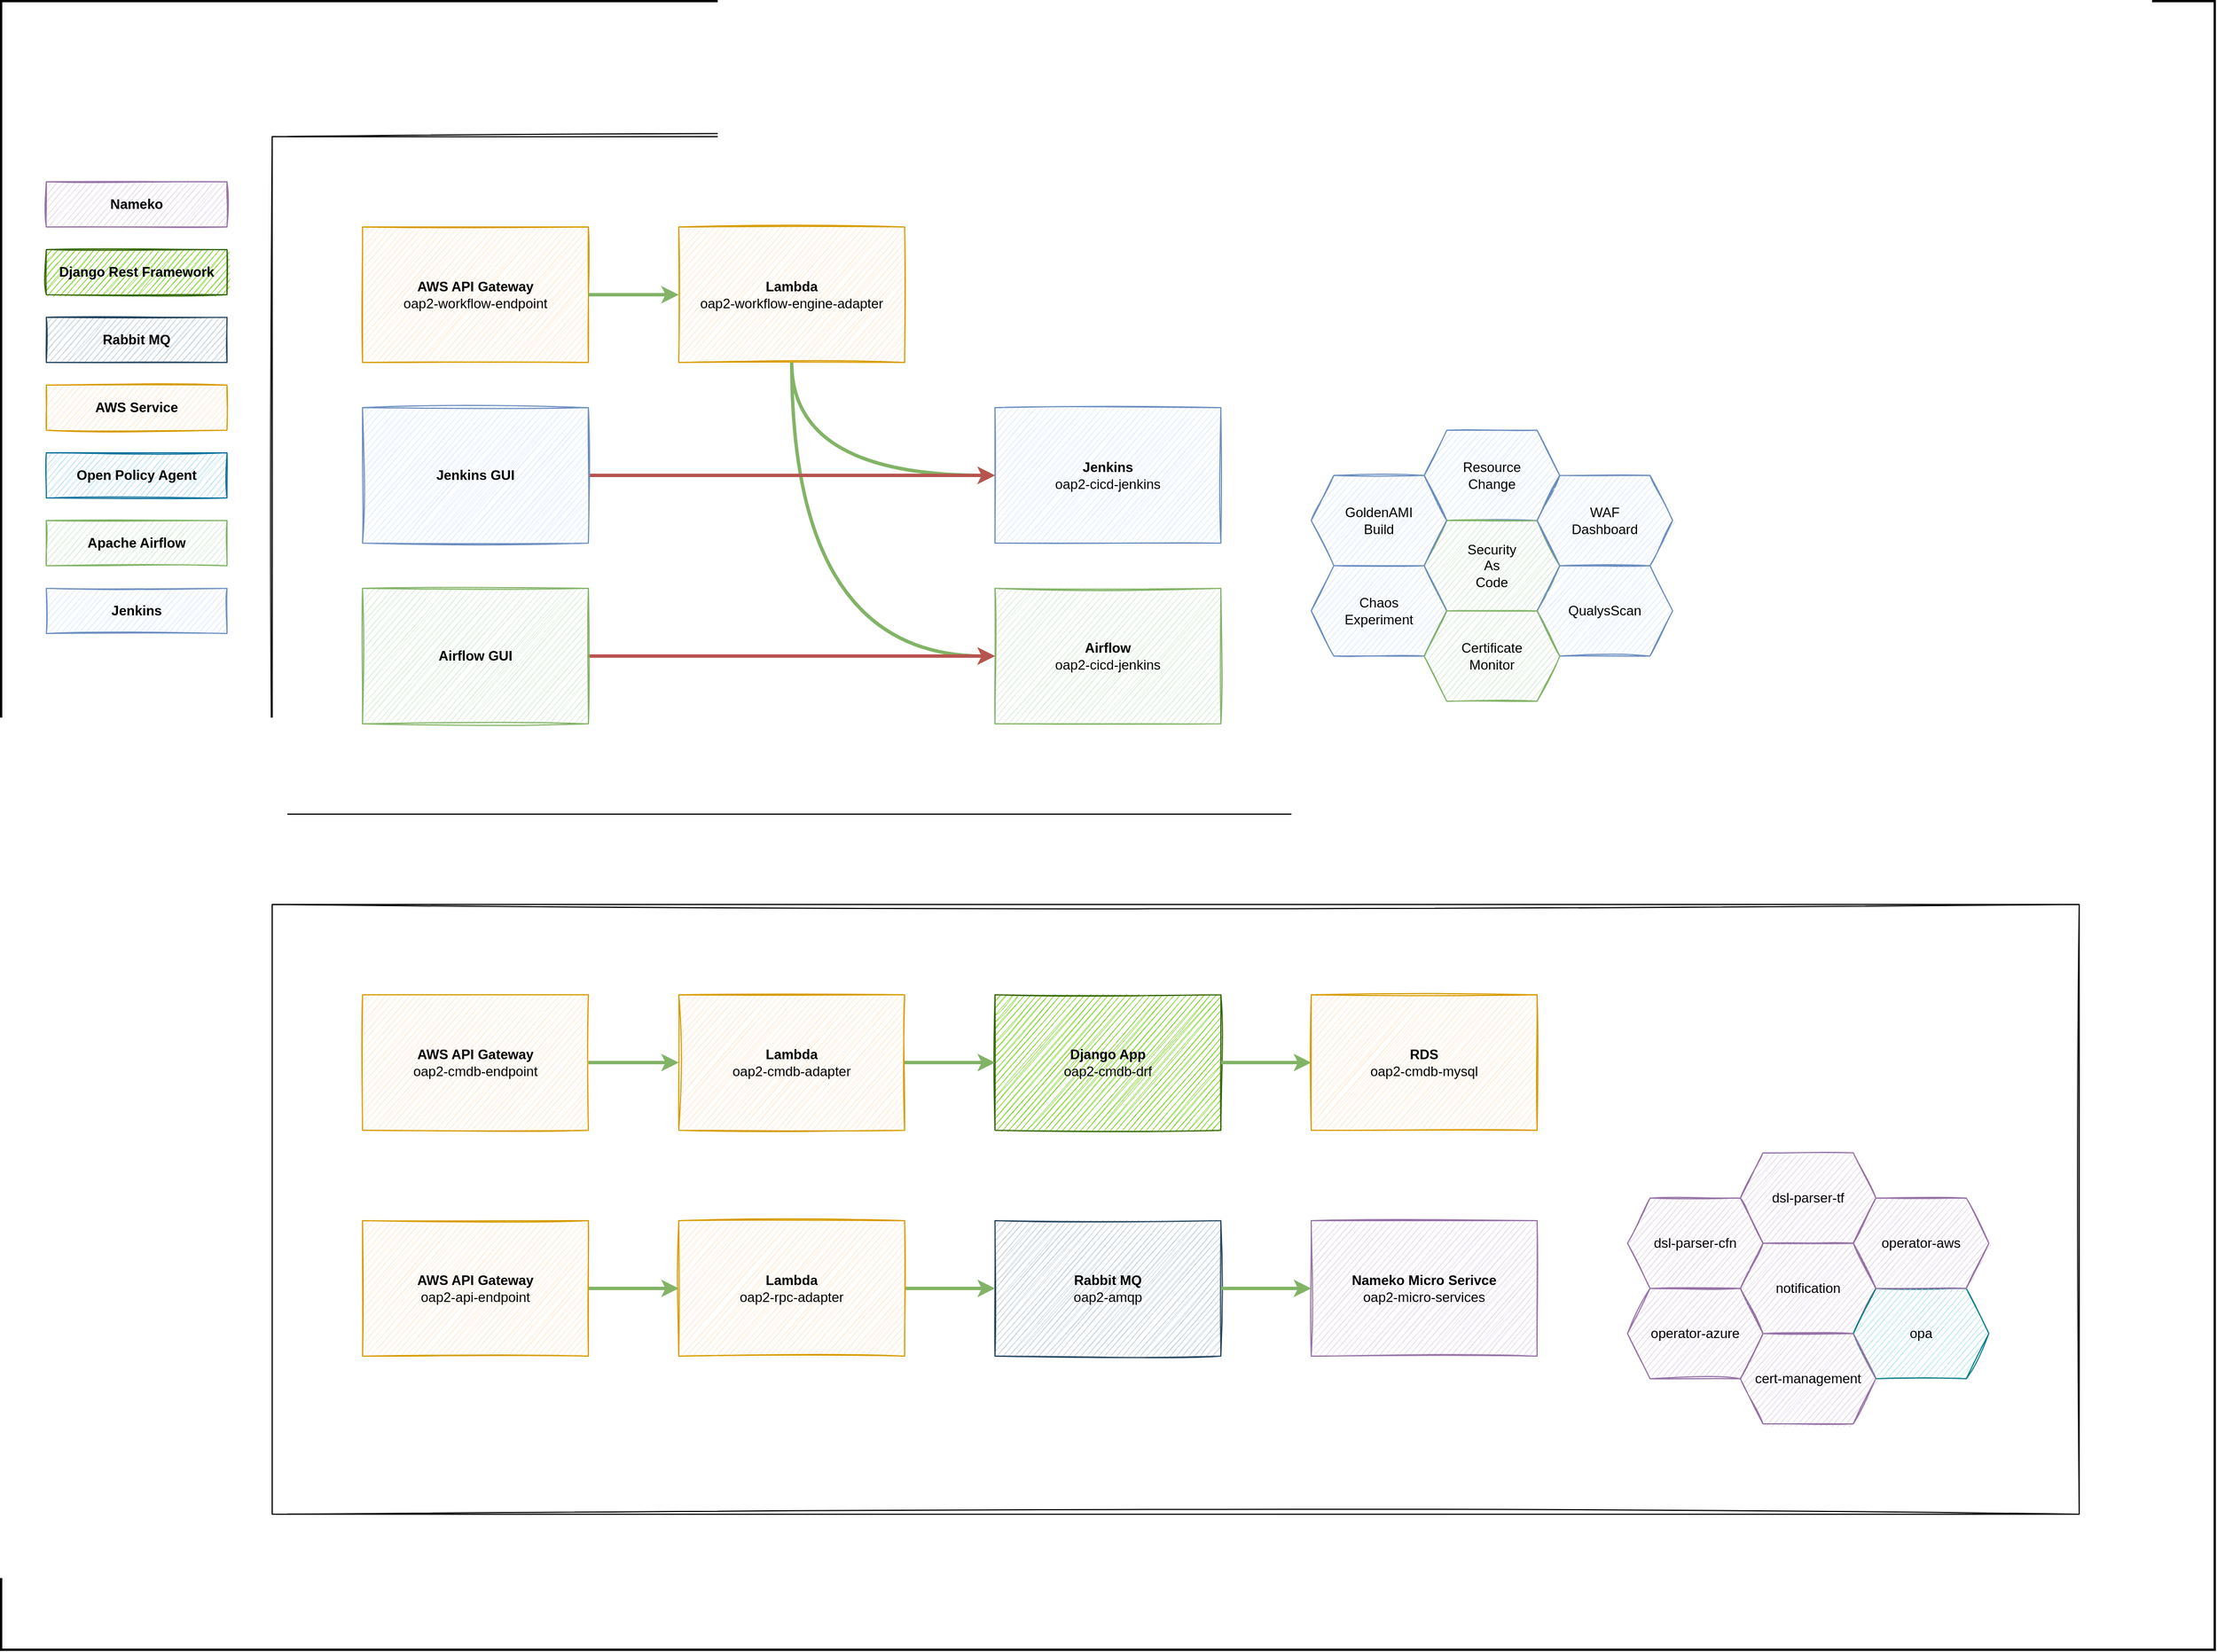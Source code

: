 <mxfile version="14.1.8" type="device"><diagram id="mxgwO8HTc_qpyscFv43X" name="Page-1"><mxGraphModel dx="1936" dy="1906" grid="1" gridSize="10" guides="1" tooltips="1" connect="1" arrows="1" fold="1" page="1" pageScale="1" pageWidth="850" pageHeight="1100" math="0" shadow="0"><root><mxCell id="0"/><mxCell id="1" parent="0"/><mxCell id="-HuLhGNmk4R0k7yR8ot_-18" value="" style="rounded=0;whiteSpace=wrap;html=1;sketch=1;fillColor=none;align=center;verticalAlign=bottom;" parent="1" vertex="1"><mxGeometry x="120" y="-640" width="1320" height="600" as="geometry"/></mxCell><mxCell id="-HuLhGNmk4R0k7yR8ot_-35" value="" style="group" parent="1" vertex="1" connectable="0"><mxGeometry x="1040" y="-380" width="320" height="240" as="geometry"/></mxCell><mxCell id="-HuLhGNmk4R0k7yR8ot_-28" value="Resource&lt;br&gt;Change" style="shape=hexagon;perimeter=hexagonPerimeter2;whiteSpace=wrap;html=1;fixedSize=1;sketch=1;fillColor=#dae8fc;strokeColor=#6c8ebf;" parent="-HuLhGNmk4R0k7yR8ot_-35" vertex="1"><mxGeometry x="100" width="120" height="80" as="geometry"/></mxCell><mxCell id="-HuLhGNmk4R0k7yR8ot_-29" value="Security&lt;br&gt;As&lt;br&gt;Code" style="shape=hexagon;perimeter=hexagonPerimeter2;whiteSpace=wrap;html=1;fixedSize=1;sketch=1;fillColor=#d5e8d4;strokeColor=#82b366;" parent="-HuLhGNmk4R0k7yR8ot_-35" vertex="1"><mxGeometry x="100" y="80" width="120" height="80" as="geometry"/></mxCell><mxCell id="-HuLhGNmk4R0k7yR8ot_-30" value="GoldenAMI&lt;br&gt;Build" style="shape=hexagon;perimeter=hexagonPerimeter2;whiteSpace=wrap;html=1;fixedSize=1;sketch=1;fillColor=#dae8fc;strokeColor=#6c8ebf;" parent="-HuLhGNmk4R0k7yR8ot_-35" vertex="1"><mxGeometry y="40" width="120" height="80" as="geometry"/></mxCell><mxCell id="-HuLhGNmk4R0k7yR8ot_-31" value="QualysScan" style="shape=hexagon;perimeter=hexagonPerimeter2;whiteSpace=wrap;html=1;fixedSize=1;sketch=1;fillColor=#dae8fc;strokeColor=#6c8ebf;" parent="-HuLhGNmk4R0k7yR8ot_-35" vertex="1"><mxGeometry x="200" y="120" width="120" height="80" as="geometry"/></mxCell><mxCell id="-HuLhGNmk4R0k7yR8ot_-32" value="WAF&lt;br&gt;Dashboard" style="shape=hexagon;perimeter=hexagonPerimeter2;whiteSpace=wrap;html=1;fixedSize=1;sketch=1;fillColor=#dae8fc;strokeColor=#6c8ebf;" parent="-HuLhGNmk4R0k7yR8ot_-35" vertex="1"><mxGeometry x="200" y="40" width="120" height="80" as="geometry"/></mxCell><mxCell id="-HuLhGNmk4R0k7yR8ot_-33" value="Chaos&lt;br&gt;Experiment" style="shape=hexagon;perimeter=hexagonPerimeter2;whiteSpace=wrap;html=1;fixedSize=1;sketch=1;fillColor=#dae8fc;strokeColor=#6c8ebf;" parent="-HuLhGNmk4R0k7yR8ot_-35" vertex="1"><mxGeometry y="120" width="120" height="80" as="geometry"/></mxCell><mxCell id="-HuLhGNmk4R0k7yR8ot_-34" value="Certificate&lt;br&gt;Monitor" style="shape=hexagon;perimeter=hexagonPerimeter2;whiteSpace=wrap;html=1;fixedSize=1;sketch=1;fillColor=#d5e8d4;strokeColor=#82b366;" parent="-HuLhGNmk4R0k7yR8ot_-35" vertex="1"><mxGeometry x="100" y="160" width="120" height="80" as="geometry"/></mxCell><mxCell id="-HuLhGNmk4R0k7yR8ot_-13" value="&lt;b&gt;AWS API Gateway&lt;/b&gt;&lt;br&gt;oap2-workflow-endpoint" style="rounded=0;whiteSpace=wrap;html=1;sketch=1;fillColor=#ffe6cc;strokeColor=#d79b00;" parent="1" vertex="1"><mxGeometry x="200" y="-560" width="200" height="120" as="geometry"/></mxCell><mxCell id="-HuLhGNmk4R0k7yR8ot_-14" value="&lt;b&gt;Lambda&lt;/b&gt;&lt;br&gt;oap2-workflow-engine-adapter" style="rounded=0;whiteSpace=wrap;html=1;sketch=1;fillColor=#ffe6cc;strokeColor=#d79b00;" parent="1" vertex="1"><mxGeometry x="480" y="-560" width="200" height="120" as="geometry"/></mxCell><mxCell id="-HuLhGNmk4R0k7yR8ot_-21" style="edgeStyle=orthogonalEdgeStyle;orthogonalLoop=1;jettySize=auto;html=1;fillColor=#d5e8d4;strokeWidth=3;curved=1;strokeColor=#82b366;" parent="1" source="-HuLhGNmk4R0k7yR8ot_-13" target="-HuLhGNmk4R0k7yR8ot_-14" edge="1"><mxGeometry x="200" y="-560" as="geometry"/></mxCell><mxCell id="-HuLhGNmk4R0k7yR8ot_-15" value="&lt;b&gt;Jenkins&lt;br&gt;&lt;/b&gt;oap2-cicd-jenkins" style="rounded=0;whiteSpace=wrap;html=1;sketch=1;fillColor=#dae8fc;strokeColor=#6c8ebf;" parent="1" vertex="1"><mxGeometry x="760" y="-400" width="200" height="120" as="geometry"/></mxCell><mxCell id="-HuLhGNmk4R0k7yR8ot_-24" style="edgeStyle=orthogonalEdgeStyle;curved=1;orthogonalLoop=1;jettySize=auto;html=1;strokeColor=#82b366;strokeWidth=3;fillColor=#d5e8d4;" parent="1" source="-HuLhGNmk4R0k7yR8ot_-14" target="-HuLhGNmk4R0k7yR8ot_-15" edge="1"><mxGeometry x="200" y="-560" as="geometry"><Array as="points"><mxPoint x="580" y="-340"/></Array></mxGeometry></mxCell><mxCell id="-HuLhGNmk4R0k7yR8ot_-16" value="&lt;b&gt;Airflow&lt;br&gt;&lt;/b&gt;oap2-cicd-jenkins" style="rounded=0;whiteSpace=wrap;html=1;sketch=1;fillColor=#d5e8d4;strokeColor=#82b366;" parent="1" vertex="1"><mxGeometry x="760" y="-240" width="200" height="120" as="geometry"/></mxCell><mxCell id="-HuLhGNmk4R0k7yR8ot_-25" style="edgeStyle=orthogonalEdgeStyle;curved=1;orthogonalLoop=1;jettySize=auto;html=1;strokeColor=#82b366;strokeWidth=3;fillColor=#d5e8d4;" parent="1" source="-HuLhGNmk4R0k7yR8ot_-14" target="-HuLhGNmk4R0k7yR8ot_-16" edge="1"><mxGeometry x="200" y="-560" as="geometry"><Array as="points"><mxPoint x="580" y="-180"/></Array></mxGeometry></mxCell><mxCell id="-HuLhGNmk4R0k7yR8ot_-22" style="edgeStyle=orthogonalEdgeStyle;curved=1;orthogonalLoop=1;jettySize=auto;html=1;strokeColor=#b85450;strokeWidth=3;fillColor=#f8cecc;" parent="1" source="-HuLhGNmk4R0k7yR8ot_-19" target="-HuLhGNmk4R0k7yR8ot_-15" edge="1"><mxGeometry x="200" y="-560" as="geometry"/></mxCell><mxCell id="-HuLhGNmk4R0k7yR8ot_-19" value="&lt;b&gt;Jenkins GUI&lt;/b&gt;" style="rounded=0;whiteSpace=wrap;html=1;sketch=1;fillColor=#dae8fc;strokeColor=#6c8ebf;" parent="1" vertex="1"><mxGeometry x="200" y="-400" width="200" height="120" as="geometry"/></mxCell><mxCell id="-HuLhGNmk4R0k7yR8ot_-23" style="edgeStyle=orthogonalEdgeStyle;curved=1;orthogonalLoop=1;jettySize=auto;html=1;strokeColor=#b85450;strokeWidth=3;fillColor=#f8cecc;" parent="1" source="-HuLhGNmk4R0k7yR8ot_-20" target="-HuLhGNmk4R0k7yR8ot_-16" edge="1"><mxGeometry x="200" y="-560" as="geometry"/></mxCell><mxCell id="-HuLhGNmk4R0k7yR8ot_-20" value="&lt;b&gt;Airflow GUI&lt;/b&gt;" style="rounded=0;whiteSpace=wrap;html=1;sketch=1;fillColor=#d5e8d4;strokeColor=#82b366;" parent="1" vertex="1"><mxGeometry x="200" y="-240" width="200" height="120" as="geometry"/></mxCell><mxCell id="-HuLhGNmk4R0k7yR8ot_-50" value="" style="rounded=0;whiteSpace=wrap;html=1;sketch=1;fillColor=none;align=center;verticalAlign=bottom;" parent="1" vertex="1"><mxGeometry x="120" y="40" width="1600" height="540" as="geometry"/></mxCell><mxCell id="-HuLhGNmk4R0k7yR8ot_-1" value="&lt;b&gt;AWS API Gateway&lt;/b&gt;&lt;br&gt;oap2-cmdb-endpoint" style="rounded=0;whiteSpace=wrap;html=1;sketch=1;fillColor=#ffe6cc;strokeColor=#d79b00;" parent="1" vertex="1"><mxGeometry x="200" y="120" width="200" height="120" as="geometry"/></mxCell><mxCell id="-HuLhGNmk4R0k7yR8ot_-2" value="&lt;b&gt;Lambda&lt;/b&gt;&lt;br&gt;oap2-cmdb-adapter" style="rounded=0;whiteSpace=wrap;html=1;sketch=1;fillColor=#ffe6cc;strokeColor=#d79b00;" parent="1" vertex="1"><mxGeometry x="480" y="120" width="200" height="120" as="geometry"/></mxCell><mxCell id="-HuLhGNmk4R0k7yR8ot_-51" style="edgeStyle=orthogonalEdgeStyle;curved=1;orthogonalLoop=1;jettySize=auto;html=1;strokeColor=#82b366;strokeWidth=3;fillColor=#d5e8d4;" parent="1" source="-HuLhGNmk4R0k7yR8ot_-1" target="-HuLhGNmk4R0k7yR8ot_-2" edge="1"><mxGeometry x="120" y="40" as="geometry"/></mxCell><mxCell id="-HuLhGNmk4R0k7yR8ot_-3" value="&lt;b&gt;Django App&lt;br&gt;&lt;/b&gt;oap2-cmdb-drf" style="rounded=0;whiteSpace=wrap;html=1;sketch=1;strokeColor=#336600;fillColor=#66CC00;" parent="1" vertex="1"><mxGeometry x="760" y="120" width="200" height="120" as="geometry"/></mxCell><mxCell id="-HuLhGNmk4R0k7yR8ot_-52" style="edgeStyle=orthogonalEdgeStyle;curved=1;orthogonalLoop=1;jettySize=auto;html=1;strokeColor=#82b366;strokeWidth=3;fillColor=#d5e8d4;" parent="1" source="-HuLhGNmk4R0k7yR8ot_-2" target="-HuLhGNmk4R0k7yR8ot_-3" edge="1"><mxGeometry x="120" y="40" as="geometry"/></mxCell><mxCell id="-HuLhGNmk4R0k7yR8ot_-4" value="&lt;b&gt;Rabbit MQ&lt;/b&gt;&lt;br&gt;oap2-amqp" style="rounded=0;whiteSpace=wrap;html=1;sketch=1;fillColor=#bac8d3;strokeColor=#23445d;" parent="1" vertex="1"><mxGeometry x="760" y="320" width="200" height="120" as="geometry"/></mxCell><mxCell id="-HuLhGNmk4R0k7yR8ot_-5" value="&lt;b&gt;Nameko Micro Serivce&lt;br&gt;&lt;/b&gt;oap2-micro-services" style="rounded=0;whiteSpace=wrap;html=1;sketch=1;fillColor=#e1d5e7;strokeColor=#9673a6;" parent="1" vertex="1"><mxGeometry x="1040" y="320" width="200" height="120" as="geometry"/></mxCell><mxCell id="-HuLhGNmk4R0k7yR8ot_-56" style="edgeStyle=orthogonalEdgeStyle;curved=1;orthogonalLoop=1;jettySize=auto;html=1;entryX=0;entryY=0.5;entryDx=0;entryDy=0;strokeColor=#82b366;strokeWidth=3;fillColor=#d5e8d4;" parent="1" source="-HuLhGNmk4R0k7yR8ot_-4" target="-HuLhGNmk4R0k7yR8ot_-5" edge="1"><mxGeometry x="120" y="40" as="geometry"/></mxCell><mxCell id="-HuLhGNmk4R0k7yR8ot_-55" style="edgeStyle=orthogonalEdgeStyle;curved=1;orthogonalLoop=1;jettySize=auto;html=1;strokeColor=#82b366;strokeWidth=3;fillColor=#d5e8d4;" parent="1" source="-HuLhGNmk4R0k7yR8ot_-6" target="-HuLhGNmk4R0k7yR8ot_-4" edge="1"><mxGeometry x="120" y="40" as="geometry"/></mxCell><mxCell id="-HuLhGNmk4R0k7yR8ot_-6" value="&lt;b&gt;Lambda&lt;/b&gt;&lt;br&gt;oap2-rpc-adapter" style="rounded=0;whiteSpace=wrap;html=1;sketch=1;fillColor=#ffe6cc;strokeColor=#d79b00;" parent="1" vertex="1"><mxGeometry x="480" y="320" width="200" height="120" as="geometry"/></mxCell><mxCell id="-HuLhGNmk4R0k7yR8ot_-9" value="&lt;b&gt;RDS&lt;br&gt;&lt;/b&gt;oap2-cmdb-mysql" style="rounded=0;whiteSpace=wrap;html=1;sketch=1;fillColor=#ffe6cc;strokeColor=#d79b00;" parent="1" vertex="1"><mxGeometry x="1040" y="120" width="200" height="120" as="geometry"/></mxCell><mxCell id="-HuLhGNmk4R0k7yR8ot_-53" style="edgeStyle=orthogonalEdgeStyle;curved=1;orthogonalLoop=1;jettySize=auto;html=1;strokeColor=#82b366;strokeWidth=3;fillColor=#d5e8d4;" parent="1" source="-HuLhGNmk4R0k7yR8ot_-3" target="-HuLhGNmk4R0k7yR8ot_-9" edge="1"><mxGeometry x="120" y="40" as="geometry"/></mxCell><mxCell id="-HuLhGNmk4R0k7yR8ot_-54" style="edgeStyle=orthogonalEdgeStyle;curved=1;orthogonalLoop=1;jettySize=auto;html=1;strokeColor=#82b366;strokeWidth=3;fillColor=#d5e8d4;" parent="1" source="-HuLhGNmk4R0k7yR8ot_-12" target="-HuLhGNmk4R0k7yR8ot_-6" edge="1"><mxGeometry x="120" y="40" as="geometry"/></mxCell><mxCell id="-HuLhGNmk4R0k7yR8ot_-12" value="&lt;b&gt;AWS API Gateway&lt;/b&gt;&lt;br&gt;oap2-api-endpoint" style="rounded=0;whiteSpace=wrap;html=1;sketch=1;fillColor=#ffe6cc;strokeColor=#d79b00;" parent="1" vertex="1"><mxGeometry x="200" y="320" width="200" height="120" as="geometry"/></mxCell><mxCell id="-HuLhGNmk4R0k7yR8ot_-43" value="dsl-parser-tf" style="shape=hexagon;perimeter=hexagonPerimeter2;whiteSpace=wrap;html=1;fixedSize=1;sketch=1;fillColor=#e1d5e7;strokeColor=#9673a6;" parent="1" vertex="1"><mxGeometry x="1420" y="260" width="120" height="80" as="geometry"/></mxCell><mxCell id="-HuLhGNmk4R0k7yR8ot_-44" value="notification" style="shape=hexagon;perimeter=hexagonPerimeter2;whiteSpace=wrap;html=1;fixedSize=1;sketch=1;fillColor=#e1d5e7;strokeColor=#9673a6;" parent="1" vertex="1"><mxGeometry x="1420" y="340" width="120" height="80" as="geometry"/></mxCell><mxCell id="-HuLhGNmk4R0k7yR8ot_-45" value="dsl-parser-cfn" style="shape=hexagon;perimeter=hexagonPerimeter2;whiteSpace=wrap;html=1;fixedSize=1;sketch=1;fillColor=#e1d5e7;strokeColor=#9673a6;" parent="1" vertex="1"><mxGeometry x="1320" y="300" width="120" height="80" as="geometry"/></mxCell><mxCell id="-HuLhGNmk4R0k7yR8ot_-46" value="opa" style="shape=hexagon;perimeter=hexagonPerimeter2;whiteSpace=wrap;html=1;fixedSize=1;sketch=1;fillColor=#b0e3e6;strokeColor=#0e8088;" parent="1" vertex="1"><mxGeometry x="1520" y="380" width="120" height="80" as="geometry"/></mxCell><mxCell id="-HuLhGNmk4R0k7yR8ot_-47" value="operator-aws" style="shape=hexagon;perimeter=hexagonPerimeter2;whiteSpace=wrap;html=1;fixedSize=1;sketch=1;fillColor=#e1d5e7;strokeColor=#9673a6;" parent="1" vertex="1"><mxGeometry x="1520" y="300" width="120" height="80" as="geometry"/></mxCell><mxCell id="-HuLhGNmk4R0k7yR8ot_-48" value="operator-azure" style="shape=hexagon;perimeter=hexagonPerimeter2;whiteSpace=wrap;html=1;fixedSize=1;sketch=1;fillColor=#e1d5e7;strokeColor=#9673a6;" parent="1" vertex="1"><mxGeometry x="1320" y="380" width="120" height="80" as="geometry"/></mxCell><mxCell id="-HuLhGNmk4R0k7yR8ot_-49" value="cert-management" style="shape=hexagon;perimeter=hexagonPerimeter2;whiteSpace=wrap;html=1;fixedSize=1;sketch=1;fillColor=#e1d5e7;strokeColor=#9673a6;" parent="1" vertex="1"><mxGeometry x="1420" y="420" width="120" height="80" as="geometry"/></mxCell><mxCell id="-HuLhGNmk4R0k7yR8ot_-59" value="&lt;b&gt;Nameko&lt;/b&gt;" style="rounded=0;whiteSpace=wrap;html=1;sketch=1;fillColor=#e1d5e7;strokeColor=#9673a6;" parent="1" vertex="1"><mxGeometry x="-80" y="-600" width="160" height="40" as="geometry"/></mxCell><mxCell id="-HuLhGNmk4R0k7yR8ot_-60" value="&lt;b&gt;Django Rest Framework&lt;/b&gt;" style="rounded=0;whiteSpace=wrap;html=1;sketch=1;strokeColor=#336600;fillColor=#66CC00;" parent="1" vertex="1"><mxGeometry x="-80" y="-540" width="160" height="40" as="geometry"/></mxCell><mxCell id="-HuLhGNmk4R0k7yR8ot_-61" value="&lt;b&gt;Rabbit MQ&lt;/b&gt;" style="rounded=0;whiteSpace=wrap;html=1;sketch=1;fillColor=#bac8d3;strokeColor=#23445d;" parent="1" vertex="1"><mxGeometry x="-80" y="-480" width="160" height="40" as="geometry"/></mxCell><mxCell id="-HuLhGNmk4R0k7yR8ot_-62" value="&lt;b&gt;AWS Service&lt;/b&gt;" style="rounded=0;whiteSpace=wrap;html=1;sketch=1;fillColor=#ffe6cc;strokeColor=#d79b00;" parent="1" vertex="1"><mxGeometry x="-80" y="-420" width="160" height="40" as="geometry"/></mxCell><mxCell id="-HuLhGNmk4R0k7yR8ot_-64" value="&lt;b&gt;Open Policy Agent&lt;/b&gt;" style="rounded=0;whiteSpace=wrap;html=1;sketch=1;fillColor=#b1ddf0;strokeColor=#10739e;" parent="1" vertex="1"><mxGeometry x="-80" y="-360" width="160" height="40" as="geometry"/></mxCell><mxCell id="-HuLhGNmk4R0k7yR8ot_-65" value="&lt;b&gt;Apache Airflow&lt;/b&gt;" style="rounded=0;whiteSpace=wrap;html=1;sketch=1;fillColor=#d5e8d4;strokeColor=#82b366;" parent="1" vertex="1"><mxGeometry x="-80" y="-300" width="160" height="40" as="geometry"/></mxCell><mxCell id="-HuLhGNmk4R0k7yR8ot_-66" value="&lt;b&gt;Jenkins&lt;/b&gt;" style="rounded=0;whiteSpace=wrap;html=1;sketch=1;fillColor=#dae8fc;strokeColor=#6c8ebf;" parent="1" vertex="1"><mxGeometry x="-80" y="-240" width="160" height="40" as="geometry"/></mxCell><mxCell id="-HuLhGNmk4R0k7yR8ot_-68" value="" style="rounded=0;whiteSpace=wrap;html=1;sketch=0;align=center;fillColor=none;glass=0;strokeWidth=2;" parent="1" vertex="1"><mxGeometry x="-120" y="-760" width="1960" height="1460" as="geometry"/></mxCell></root></mxGraphModel></diagram></mxfile>